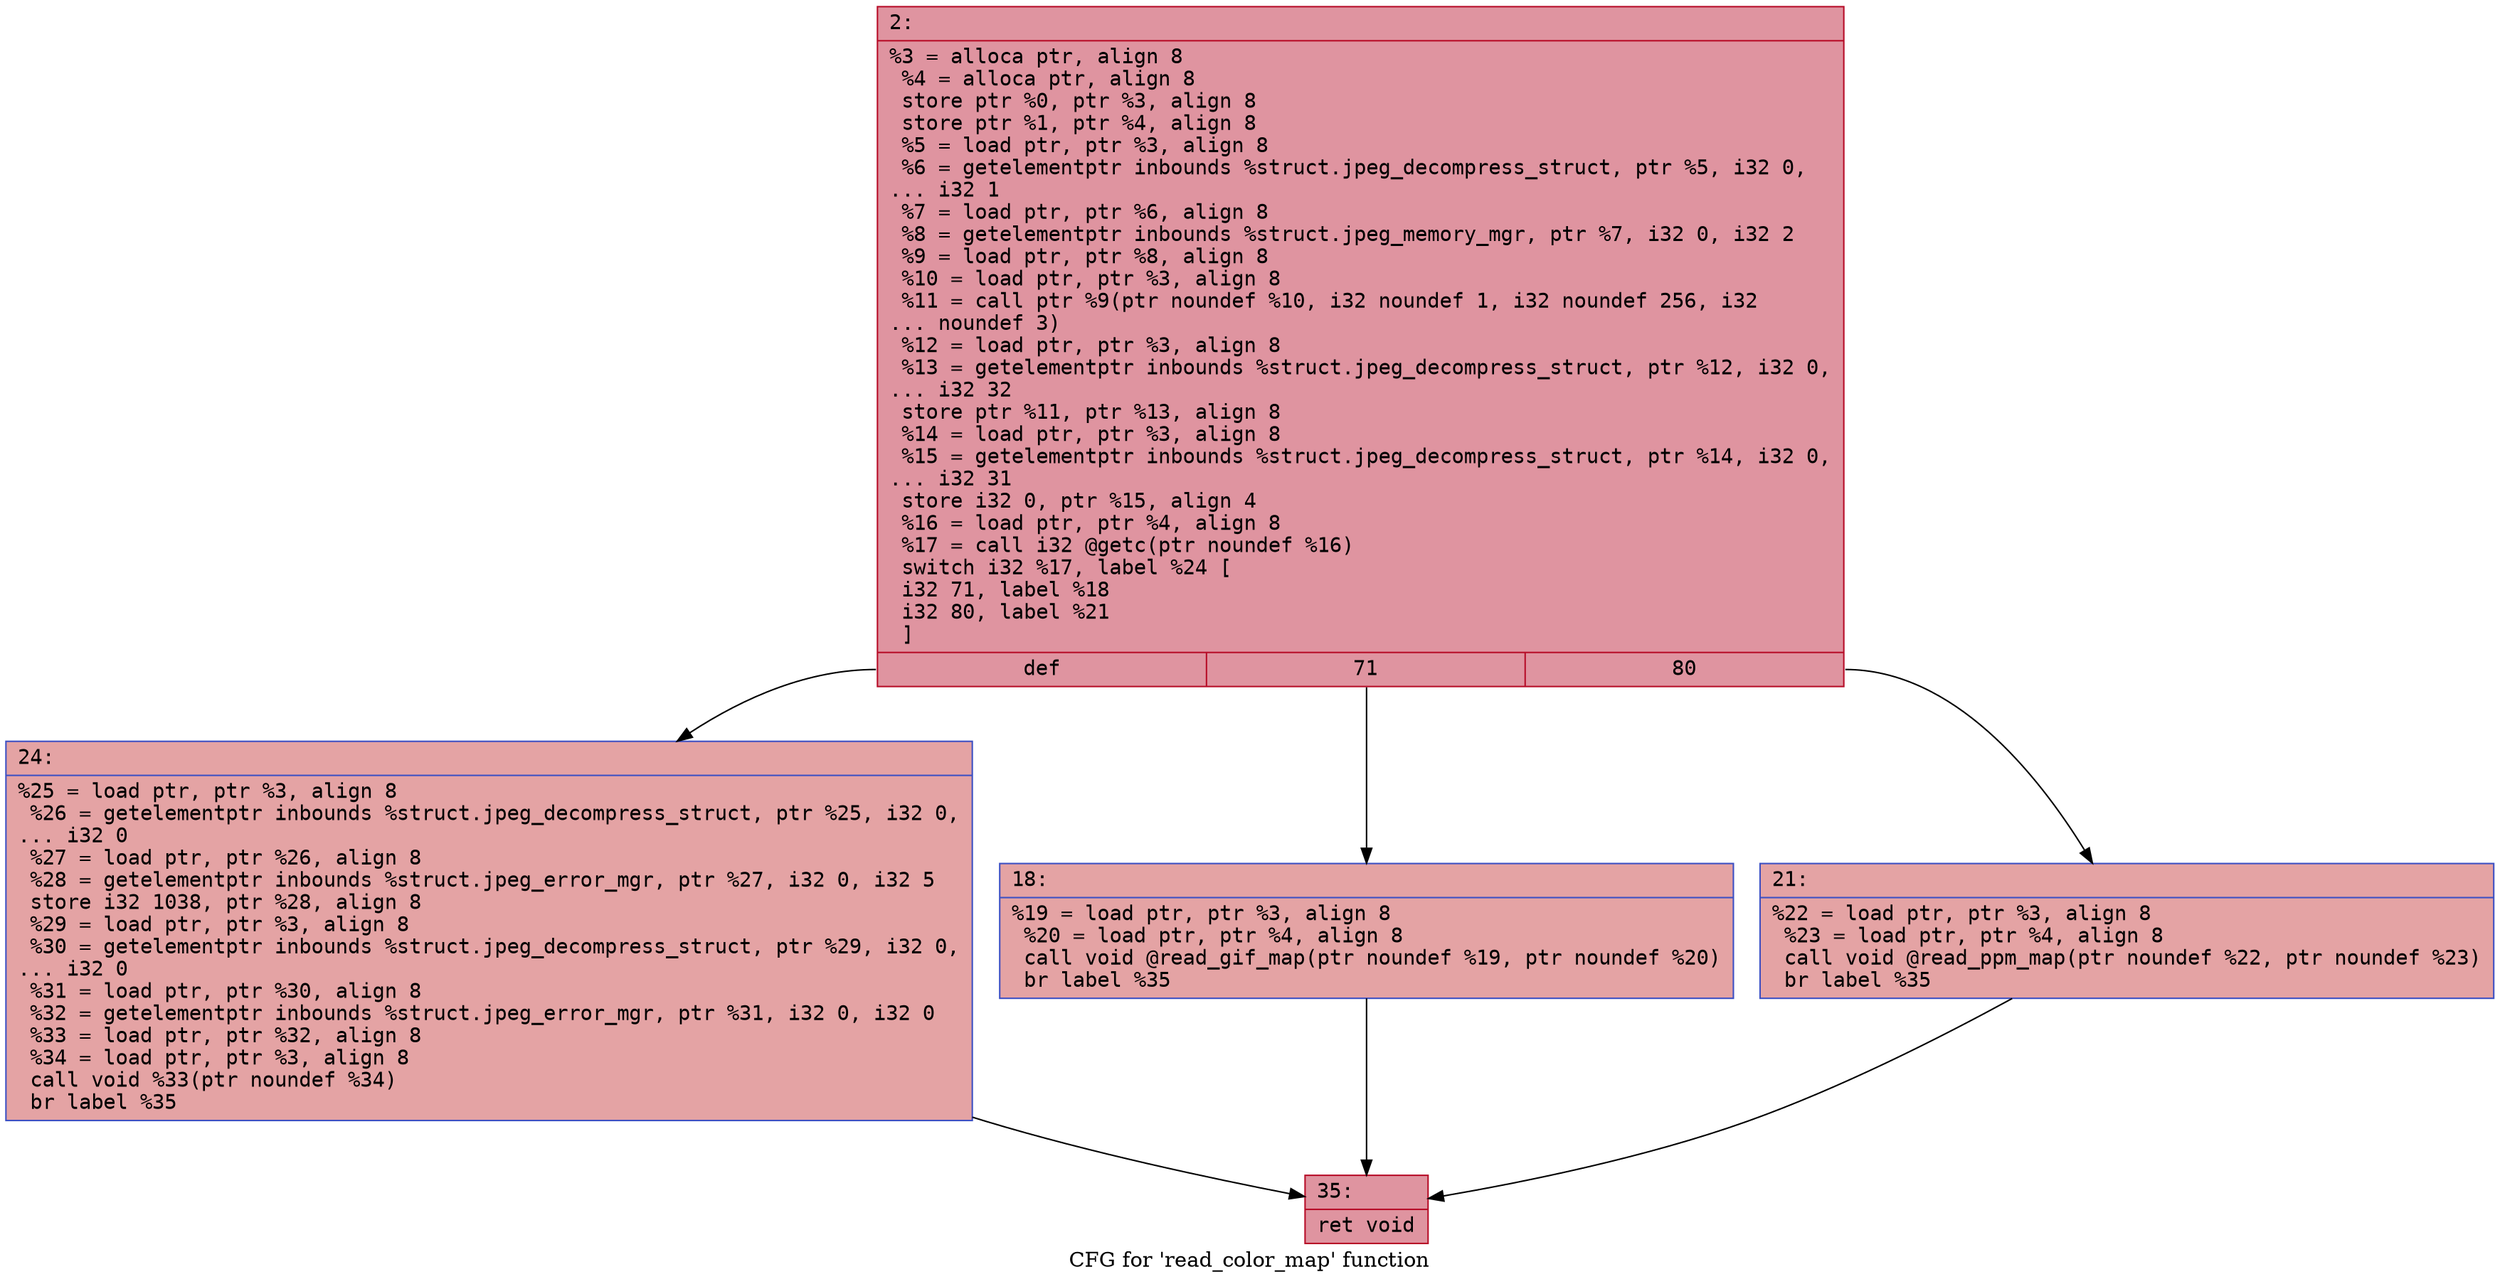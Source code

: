 digraph "CFG for 'read_color_map' function" {
	label="CFG for 'read_color_map' function";

	Node0x6000020a5fe0 [shape=record,color="#b70d28ff", style=filled, fillcolor="#b70d2870" fontname="Courier",label="{2:\l|  %3 = alloca ptr, align 8\l  %4 = alloca ptr, align 8\l  store ptr %0, ptr %3, align 8\l  store ptr %1, ptr %4, align 8\l  %5 = load ptr, ptr %3, align 8\l  %6 = getelementptr inbounds %struct.jpeg_decompress_struct, ptr %5, i32 0,\l... i32 1\l  %7 = load ptr, ptr %6, align 8\l  %8 = getelementptr inbounds %struct.jpeg_memory_mgr, ptr %7, i32 0, i32 2\l  %9 = load ptr, ptr %8, align 8\l  %10 = load ptr, ptr %3, align 8\l  %11 = call ptr %9(ptr noundef %10, i32 noundef 1, i32 noundef 256, i32\l... noundef 3)\l  %12 = load ptr, ptr %3, align 8\l  %13 = getelementptr inbounds %struct.jpeg_decompress_struct, ptr %12, i32 0,\l... i32 32\l  store ptr %11, ptr %13, align 8\l  %14 = load ptr, ptr %3, align 8\l  %15 = getelementptr inbounds %struct.jpeg_decompress_struct, ptr %14, i32 0,\l... i32 31\l  store i32 0, ptr %15, align 4\l  %16 = load ptr, ptr %4, align 8\l  %17 = call i32 @getc(ptr noundef %16)\l  switch i32 %17, label %24 [\l    i32 71, label %18\l    i32 80, label %21\l  ]\l|{<s0>def|<s1>71|<s2>80}}"];
	Node0x6000020a5fe0:s0 -> Node0x6000020a60d0[tooltip="2 -> 24\nProbability 33.33%" ];
	Node0x6000020a5fe0:s1 -> Node0x6000020a6030[tooltip="2 -> 18\nProbability 33.33%" ];
	Node0x6000020a5fe0:s2 -> Node0x6000020a6080[tooltip="2 -> 21\nProbability 33.33%" ];
	Node0x6000020a6030 [shape=record,color="#3d50c3ff", style=filled, fillcolor="#c32e3170" fontname="Courier",label="{18:\l|  %19 = load ptr, ptr %3, align 8\l  %20 = load ptr, ptr %4, align 8\l  call void @read_gif_map(ptr noundef %19, ptr noundef %20)\l  br label %35\l}"];
	Node0x6000020a6030 -> Node0x6000020a6120[tooltip="18 -> 35\nProbability 100.00%" ];
	Node0x6000020a6080 [shape=record,color="#3d50c3ff", style=filled, fillcolor="#c32e3170" fontname="Courier",label="{21:\l|  %22 = load ptr, ptr %3, align 8\l  %23 = load ptr, ptr %4, align 8\l  call void @read_ppm_map(ptr noundef %22, ptr noundef %23)\l  br label %35\l}"];
	Node0x6000020a6080 -> Node0x6000020a6120[tooltip="21 -> 35\nProbability 100.00%" ];
	Node0x6000020a60d0 [shape=record,color="#3d50c3ff", style=filled, fillcolor="#c32e3170" fontname="Courier",label="{24:\l|  %25 = load ptr, ptr %3, align 8\l  %26 = getelementptr inbounds %struct.jpeg_decompress_struct, ptr %25, i32 0,\l... i32 0\l  %27 = load ptr, ptr %26, align 8\l  %28 = getelementptr inbounds %struct.jpeg_error_mgr, ptr %27, i32 0, i32 5\l  store i32 1038, ptr %28, align 8\l  %29 = load ptr, ptr %3, align 8\l  %30 = getelementptr inbounds %struct.jpeg_decompress_struct, ptr %29, i32 0,\l... i32 0\l  %31 = load ptr, ptr %30, align 8\l  %32 = getelementptr inbounds %struct.jpeg_error_mgr, ptr %31, i32 0, i32 0\l  %33 = load ptr, ptr %32, align 8\l  %34 = load ptr, ptr %3, align 8\l  call void %33(ptr noundef %34)\l  br label %35\l}"];
	Node0x6000020a60d0 -> Node0x6000020a6120[tooltip="24 -> 35\nProbability 100.00%" ];
	Node0x6000020a6120 [shape=record,color="#b70d28ff", style=filled, fillcolor="#b70d2870" fontname="Courier",label="{35:\l|  ret void\l}"];
}
